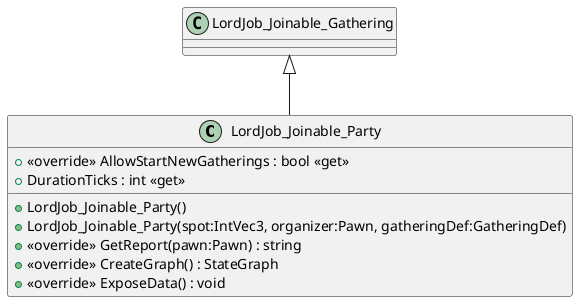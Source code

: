 @startuml
class LordJob_Joinable_Party {
    + <<override>> AllowStartNewGatherings : bool <<get>>
    + DurationTicks : int <<get>>
    + LordJob_Joinable_Party()
    + LordJob_Joinable_Party(spot:IntVec3, organizer:Pawn, gatheringDef:GatheringDef)
    + <<override>> GetReport(pawn:Pawn) : string
    + <<override>> CreateGraph() : StateGraph
    + <<override>> ExposeData() : void
}
LordJob_Joinable_Gathering <|-- LordJob_Joinable_Party
@enduml

